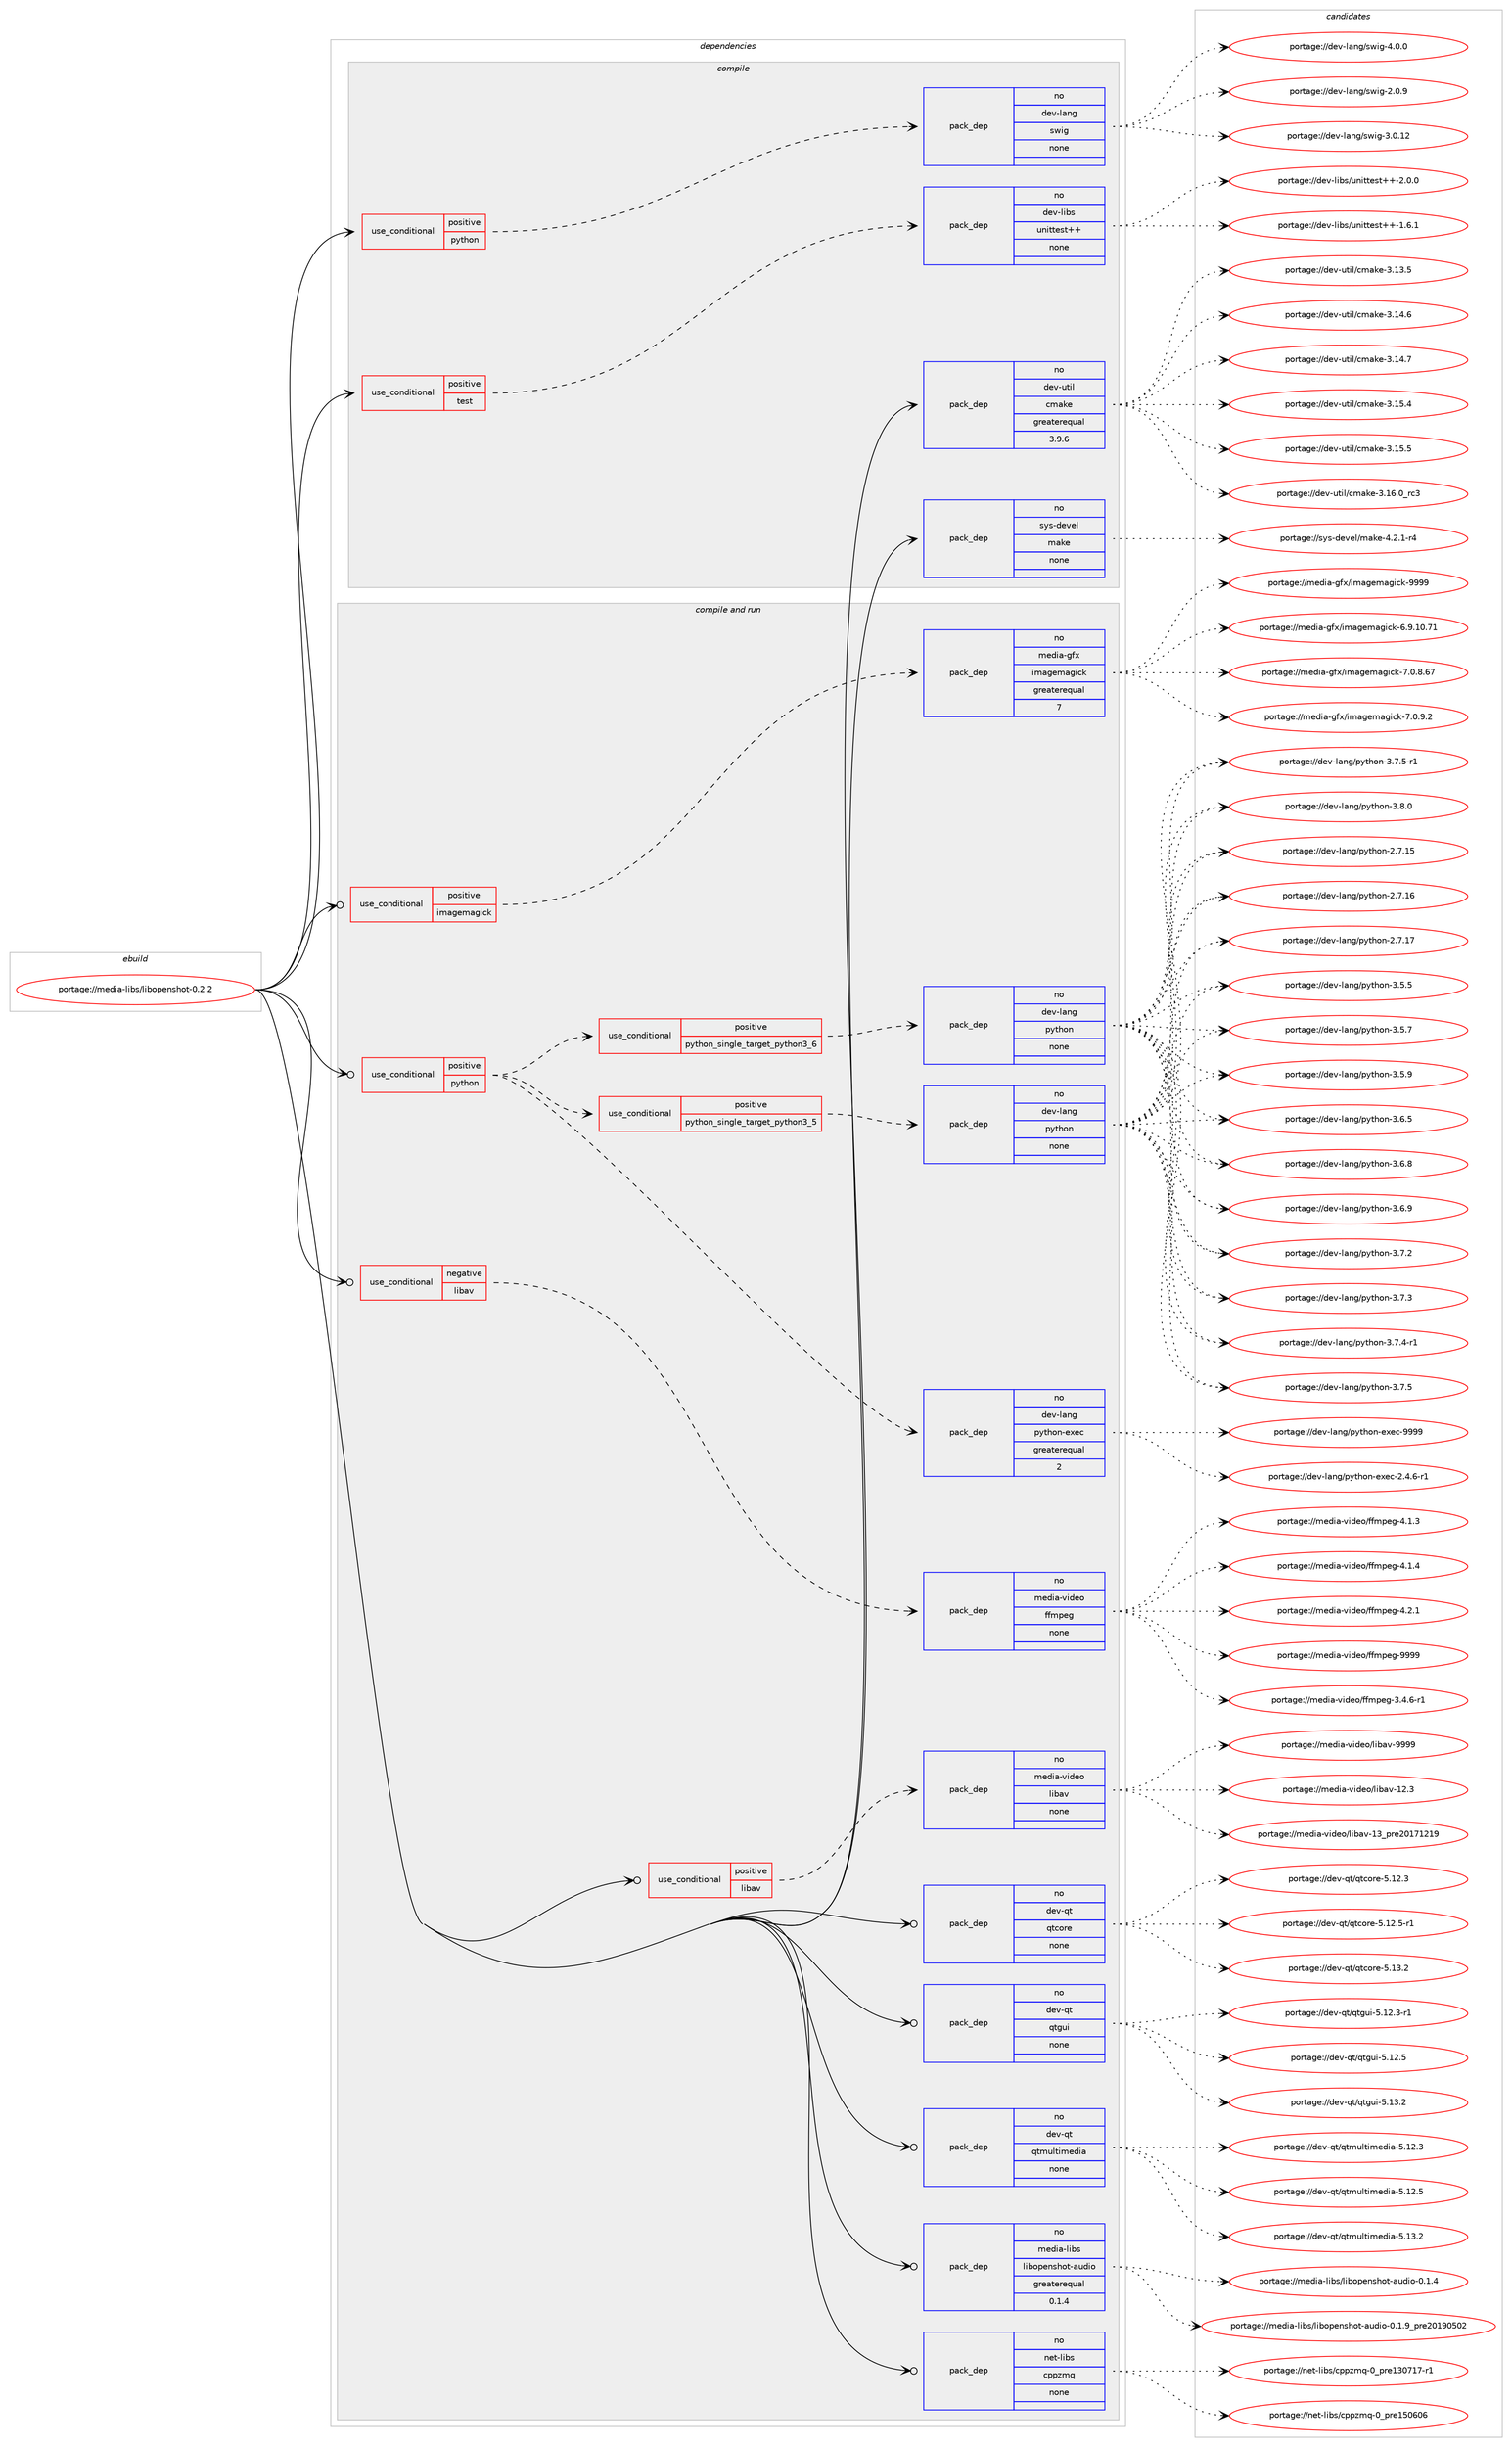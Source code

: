 digraph prolog {

# *************
# Graph options
# *************

newrank=true;
concentrate=true;
compound=true;
graph [rankdir=LR,fontname=Helvetica,fontsize=10,ranksep=1.5];#, ranksep=2.5, nodesep=0.2];
edge  [arrowhead=vee];
node  [fontname=Helvetica,fontsize=10];

# **********
# The ebuild
# **********

subgraph cluster_leftcol {
color=gray;
rank=same;
label=<<i>ebuild</i>>;
id [label="portage://media-libs/libopenshot-0.2.2", color=red, width=4, href="../media-libs/libopenshot-0.2.2.svg"];
}

# ****************
# The dependencies
# ****************

subgraph cluster_midcol {
color=gray;
label=<<i>dependencies</i>>;
subgraph cluster_compile {
fillcolor="#eeeeee";
style=filled;
label=<<i>compile</i>>;
subgraph cond80165 {
dependency321154 [label=<<TABLE BORDER="0" CELLBORDER="1" CELLSPACING="0" CELLPADDING="4"><TR><TD ROWSPAN="3" CELLPADDING="10">use_conditional</TD></TR><TR><TD>positive</TD></TR><TR><TD>python</TD></TR></TABLE>>, shape=none, color=red];
subgraph pack235753 {
dependency321155 [label=<<TABLE BORDER="0" CELLBORDER="1" CELLSPACING="0" CELLPADDING="4" WIDTH="220"><TR><TD ROWSPAN="6" CELLPADDING="30">pack_dep</TD></TR><TR><TD WIDTH="110">no</TD></TR><TR><TD>dev-lang</TD></TR><TR><TD>swig</TD></TR><TR><TD>none</TD></TR><TR><TD></TD></TR></TABLE>>, shape=none, color=blue];
}
dependency321154:e -> dependency321155:w [weight=20,style="dashed",arrowhead="vee"];
}
id:e -> dependency321154:w [weight=20,style="solid",arrowhead="vee"];
subgraph cond80166 {
dependency321156 [label=<<TABLE BORDER="0" CELLBORDER="1" CELLSPACING="0" CELLPADDING="4"><TR><TD ROWSPAN="3" CELLPADDING="10">use_conditional</TD></TR><TR><TD>positive</TD></TR><TR><TD>test</TD></TR></TABLE>>, shape=none, color=red];
subgraph pack235754 {
dependency321157 [label=<<TABLE BORDER="0" CELLBORDER="1" CELLSPACING="0" CELLPADDING="4" WIDTH="220"><TR><TD ROWSPAN="6" CELLPADDING="30">pack_dep</TD></TR><TR><TD WIDTH="110">no</TD></TR><TR><TD>dev-libs</TD></TR><TR><TD>unittest++</TD></TR><TR><TD>none</TD></TR><TR><TD></TD></TR></TABLE>>, shape=none, color=blue];
}
dependency321156:e -> dependency321157:w [weight=20,style="dashed",arrowhead="vee"];
}
id:e -> dependency321156:w [weight=20,style="solid",arrowhead="vee"];
subgraph pack235755 {
dependency321158 [label=<<TABLE BORDER="0" CELLBORDER="1" CELLSPACING="0" CELLPADDING="4" WIDTH="220"><TR><TD ROWSPAN="6" CELLPADDING="30">pack_dep</TD></TR><TR><TD WIDTH="110">no</TD></TR><TR><TD>dev-util</TD></TR><TR><TD>cmake</TD></TR><TR><TD>greaterequal</TD></TR><TR><TD>3.9.6</TD></TR></TABLE>>, shape=none, color=blue];
}
id:e -> dependency321158:w [weight=20,style="solid",arrowhead="vee"];
subgraph pack235756 {
dependency321159 [label=<<TABLE BORDER="0" CELLBORDER="1" CELLSPACING="0" CELLPADDING="4" WIDTH="220"><TR><TD ROWSPAN="6" CELLPADDING="30">pack_dep</TD></TR><TR><TD WIDTH="110">no</TD></TR><TR><TD>sys-devel</TD></TR><TR><TD>make</TD></TR><TR><TD>none</TD></TR><TR><TD></TD></TR></TABLE>>, shape=none, color=blue];
}
id:e -> dependency321159:w [weight=20,style="solid",arrowhead="vee"];
}
subgraph cluster_compileandrun {
fillcolor="#eeeeee";
style=filled;
label=<<i>compile and run</i>>;
subgraph cond80167 {
dependency321160 [label=<<TABLE BORDER="0" CELLBORDER="1" CELLSPACING="0" CELLPADDING="4"><TR><TD ROWSPAN="3" CELLPADDING="10">use_conditional</TD></TR><TR><TD>negative</TD></TR><TR><TD>libav</TD></TR></TABLE>>, shape=none, color=red];
subgraph pack235757 {
dependency321161 [label=<<TABLE BORDER="0" CELLBORDER="1" CELLSPACING="0" CELLPADDING="4" WIDTH="220"><TR><TD ROWSPAN="6" CELLPADDING="30">pack_dep</TD></TR><TR><TD WIDTH="110">no</TD></TR><TR><TD>media-video</TD></TR><TR><TD>ffmpeg</TD></TR><TR><TD>none</TD></TR><TR><TD></TD></TR></TABLE>>, shape=none, color=blue];
}
dependency321160:e -> dependency321161:w [weight=20,style="dashed",arrowhead="vee"];
}
id:e -> dependency321160:w [weight=20,style="solid",arrowhead="odotvee"];
subgraph cond80168 {
dependency321162 [label=<<TABLE BORDER="0" CELLBORDER="1" CELLSPACING="0" CELLPADDING="4"><TR><TD ROWSPAN="3" CELLPADDING="10">use_conditional</TD></TR><TR><TD>positive</TD></TR><TR><TD>imagemagick</TD></TR></TABLE>>, shape=none, color=red];
subgraph pack235758 {
dependency321163 [label=<<TABLE BORDER="0" CELLBORDER="1" CELLSPACING="0" CELLPADDING="4" WIDTH="220"><TR><TD ROWSPAN="6" CELLPADDING="30">pack_dep</TD></TR><TR><TD WIDTH="110">no</TD></TR><TR><TD>media-gfx</TD></TR><TR><TD>imagemagick</TD></TR><TR><TD>greaterequal</TD></TR><TR><TD>7</TD></TR></TABLE>>, shape=none, color=blue];
}
dependency321162:e -> dependency321163:w [weight=20,style="dashed",arrowhead="vee"];
}
id:e -> dependency321162:w [weight=20,style="solid",arrowhead="odotvee"];
subgraph cond80169 {
dependency321164 [label=<<TABLE BORDER="0" CELLBORDER="1" CELLSPACING="0" CELLPADDING="4"><TR><TD ROWSPAN="3" CELLPADDING="10">use_conditional</TD></TR><TR><TD>positive</TD></TR><TR><TD>libav</TD></TR></TABLE>>, shape=none, color=red];
subgraph pack235759 {
dependency321165 [label=<<TABLE BORDER="0" CELLBORDER="1" CELLSPACING="0" CELLPADDING="4" WIDTH="220"><TR><TD ROWSPAN="6" CELLPADDING="30">pack_dep</TD></TR><TR><TD WIDTH="110">no</TD></TR><TR><TD>media-video</TD></TR><TR><TD>libav</TD></TR><TR><TD>none</TD></TR><TR><TD></TD></TR></TABLE>>, shape=none, color=blue];
}
dependency321164:e -> dependency321165:w [weight=20,style="dashed",arrowhead="vee"];
}
id:e -> dependency321164:w [weight=20,style="solid",arrowhead="odotvee"];
subgraph cond80170 {
dependency321166 [label=<<TABLE BORDER="0" CELLBORDER="1" CELLSPACING="0" CELLPADDING="4"><TR><TD ROWSPAN="3" CELLPADDING="10">use_conditional</TD></TR><TR><TD>positive</TD></TR><TR><TD>python</TD></TR></TABLE>>, shape=none, color=red];
subgraph cond80171 {
dependency321167 [label=<<TABLE BORDER="0" CELLBORDER="1" CELLSPACING="0" CELLPADDING="4"><TR><TD ROWSPAN="3" CELLPADDING="10">use_conditional</TD></TR><TR><TD>positive</TD></TR><TR><TD>python_single_target_python3_5</TD></TR></TABLE>>, shape=none, color=red];
subgraph pack235760 {
dependency321168 [label=<<TABLE BORDER="0" CELLBORDER="1" CELLSPACING="0" CELLPADDING="4" WIDTH="220"><TR><TD ROWSPAN="6" CELLPADDING="30">pack_dep</TD></TR><TR><TD WIDTH="110">no</TD></TR><TR><TD>dev-lang</TD></TR><TR><TD>python</TD></TR><TR><TD>none</TD></TR><TR><TD></TD></TR></TABLE>>, shape=none, color=blue];
}
dependency321167:e -> dependency321168:w [weight=20,style="dashed",arrowhead="vee"];
}
dependency321166:e -> dependency321167:w [weight=20,style="dashed",arrowhead="vee"];
subgraph cond80172 {
dependency321169 [label=<<TABLE BORDER="0" CELLBORDER="1" CELLSPACING="0" CELLPADDING="4"><TR><TD ROWSPAN="3" CELLPADDING="10">use_conditional</TD></TR><TR><TD>positive</TD></TR><TR><TD>python_single_target_python3_6</TD></TR></TABLE>>, shape=none, color=red];
subgraph pack235761 {
dependency321170 [label=<<TABLE BORDER="0" CELLBORDER="1" CELLSPACING="0" CELLPADDING="4" WIDTH="220"><TR><TD ROWSPAN="6" CELLPADDING="30">pack_dep</TD></TR><TR><TD WIDTH="110">no</TD></TR><TR><TD>dev-lang</TD></TR><TR><TD>python</TD></TR><TR><TD>none</TD></TR><TR><TD></TD></TR></TABLE>>, shape=none, color=blue];
}
dependency321169:e -> dependency321170:w [weight=20,style="dashed",arrowhead="vee"];
}
dependency321166:e -> dependency321169:w [weight=20,style="dashed",arrowhead="vee"];
subgraph pack235762 {
dependency321171 [label=<<TABLE BORDER="0" CELLBORDER="1" CELLSPACING="0" CELLPADDING="4" WIDTH="220"><TR><TD ROWSPAN="6" CELLPADDING="30">pack_dep</TD></TR><TR><TD WIDTH="110">no</TD></TR><TR><TD>dev-lang</TD></TR><TR><TD>python-exec</TD></TR><TR><TD>greaterequal</TD></TR><TR><TD>2</TD></TR></TABLE>>, shape=none, color=blue];
}
dependency321166:e -> dependency321171:w [weight=20,style="dashed",arrowhead="vee"];
}
id:e -> dependency321166:w [weight=20,style="solid",arrowhead="odotvee"];
subgraph pack235763 {
dependency321172 [label=<<TABLE BORDER="0" CELLBORDER="1" CELLSPACING="0" CELLPADDING="4" WIDTH="220"><TR><TD ROWSPAN="6" CELLPADDING="30">pack_dep</TD></TR><TR><TD WIDTH="110">no</TD></TR><TR><TD>dev-qt</TD></TR><TR><TD>qtcore</TD></TR><TR><TD>none</TD></TR><TR><TD></TD></TR></TABLE>>, shape=none, color=blue];
}
id:e -> dependency321172:w [weight=20,style="solid",arrowhead="odotvee"];
subgraph pack235764 {
dependency321173 [label=<<TABLE BORDER="0" CELLBORDER="1" CELLSPACING="0" CELLPADDING="4" WIDTH="220"><TR><TD ROWSPAN="6" CELLPADDING="30">pack_dep</TD></TR><TR><TD WIDTH="110">no</TD></TR><TR><TD>dev-qt</TD></TR><TR><TD>qtgui</TD></TR><TR><TD>none</TD></TR><TR><TD></TD></TR></TABLE>>, shape=none, color=blue];
}
id:e -> dependency321173:w [weight=20,style="solid",arrowhead="odotvee"];
subgraph pack235765 {
dependency321174 [label=<<TABLE BORDER="0" CELLBORDER="1" CELLSPACING="0" CELLPADDING="4" WIDTH="220"><TR><TD ROWSPAN="6" CELLPADDING="30">pack_dep</TD></TR><TR><TD WIDTH="110">no</TD></TR><TR><TD>dev-qt</TD></TR><TR><TD>qtmultimedia</TD></TR><TR><TD>none</TD></TR><TR><TD></TD></TR></TABLE>>, shape=none, color=blue];
}
id:e -> dependency321174:w [weight=20,style="solid",arrowhead="odotvee"];
subgraph pack235766 {
dependency321175 [label=<<TABLE BORDER="0" CELLBORDER="1" CELLSPACING="0" CELLPADDING="4" WIDTH="220"><TR><TD ROWSPAN="6" CELLPADDING="30">pack_dep</TD></TR><TR><TD WIDTH="110">no</TD></TR><TR><TD>media-libs</TD></TR><TR><TD>libopenshot-audio</TD></TR><TR><TD>greaterequal</TD></TR><TR><TD>0.1.4</TD></TR></TABLE>>, shape=none, color=blue];
}
id:e -> dependency321175:w [weight=20,style="solid",arrowhead="odotvee"];
subgraph pack235767 {
dependency321176 [label=<<TABLE BORDER="0" CELLBORDER="1" CELLSPACING="0" CELLPADDING="4" WIDTH="220"><TR><TD ROWSPAN="6" CELLPADDING="30">pack_dep</TD></TR><TR><TD WIDTH="110">no</TD></TR><TR><TD>net-libs</TD></TR><TR><TD>cppzmq</TD></TR><TR><TD>none</TD></TR><TR><TD></TD></TR></TABLE>>, shape=none, color=blue];
}
id:e -> dependency321176:w [weight=20,style="solid",arrowhead="odotvee"];
}
subgraph cluster_run {
fillcolor="#eeeeee";
style=filled;
label=<<i>run</i>>;
}
}

# **************
# The candidates
# **************

subgraph cluster_choices {
rank=same;
color=gray;
label=<<i>candidates</i>>;

subgraph choice235753 {
color=black;
nodesep=1;
choiceportage100101118451089711010347115119105103455046484657 [label="portage://dev-lang/swig-2.0.9", color=red, width=4,href="../dev-lang/swig-2.0.9.svg"];
choiceportage10010111845108971101034711511910510345514648464950 [label="portage://dev-lang/swig-3.0.12", color=red, width=4,href="../dev-lang/swig-3.0.12.svg"];
choiceportage100101118451089711010347115119105103455246484648 [label="portage://dev-lang/swig-4.0.0", color=red, width=4,href="../dev-lang/swig-4.0.0.svg"];
dependency321155:e -> choiceportage100101118451089711010347115119105103455046484657:w [style=dotted,weight="100"];
dependency321155:e -> choiceportage10010111845108971101034711511910510345514648464950:w [style=dotted,weight="100"];
dependency321155:e -> choiceportage100101118451089711010347115119105103455246484648:w [style=dotted,weight="100"];
}
subgraph choice235754 {
color=black;
nodesep=1;
choiceportage1001011184510810598115471171101051161161011151164343454946544649 [label="portage://dev-libs/unittest++-1.6.1", color=red, width=4,href="../dev-libs/unittest++-1.6.1.svg"];
choiceportage1001011184510810598115471171101051161161011151164343455046484648 [label="portage://dev-libs/unittest++-2.0.0", color=red, width=4,href="../dev-libs/unittest++-2.0.0.svg"];
dependency321157:e -> choiceportage1001011184510810598115471171101051161161011151164343454946544649:w [style=dotted,weight="100"];
dependency321157:e -> choiceportage1001011184510810598115471171101051161161011151164343455046484648:w [style=dotted,weight="100"];
}
subgraph choice235755 {
color=black;
nodesep=1;
choiceportage1001011184511711610510847991099710710145514649514653 [label="portage://dev-util/cmake-3.13.5", color=red, width=4,href="../dev-util/cmake-3.13.5.svg"];
choiceportage1001011184511711610510847991099710710145514649524654 [label="portage://dev-util/cmake-3.14.6", color=red, width=4,href="../dev-util/cmake-3.14.6.svg"];
choiceportage1001011184511711610510847991099710710145514649524655 [label="portage://dev-util/cmake-3.14.7", color=red, width=4,href="../dev-util/cmake-3.14.7.svg"];
choiceportage1001011184511711610510847991099710710145514649534652 [label="portage://dev-util/cmake-3.15.4", color=red, width=4,href="../dev-util/cmake-3.15.4.svg"];
choiceportage1001011184511711610510847991099710710145514649534653 [label="portage://dev-util/cmake-3.15.5", color=red, width=4,href="../dev-util/cmake-3.15.5.svg"];
choiceportage1001011184511711610510847991099710710145514649544648951149951 [label="portage://dev-util/cmake-3.16.0_rc3", color=red, width=4,href="../dev-util/cmake-3.16.0_rc3.svg"];
dependency321158:e -> choiceportage1001011184511711610510847991099710710145514649514653:w [style=dotted,weight="100"];
dependency321158:e -> choiceportage1001011184511711610510847991099710710145514649524654:w [style=dotted,weight="100"];
dependency321158:e -> choiceportage1001011184511711610510847991099710710145514649524655:w [style=dotted,weight="100"];
dependency321158:e -> choiceportage1001011184511711610510847991099710710145514649534652:w [style=dotted,weight="100"];
dependency321158:e -> choiceportage1001011184511711610510847991099710710145514649534653:w [style=dotted,weight="100"];
dependency321158:e -> choiceportage1001011184511711610510847991099710710145514649544648951149951:w [style=dotted,weight="100"];
}
subgraph choice235756 {
color=black;
nodesep=1;
choiceportage1151211154510010111810110847109971071014552465046494511452 [label="portage://sys-devel/make-4.2.1-r4", color=red, width=4,href="../sys-devel/make-4.2.1-r4.svg"];
dependency321159:e -> choiceportage1151211154510010111810110847109971071014552465046494511452:w [style=dotted,weight="100"];
}
subgraph choice235757 {
color=black;
nodesep=1;
choiceportage1091011001059745118105100101111471021021091121011034551465246544511449 [label="portage://media-video/ffmpeg-3.4.6-r1", color=red, width=4,href="../media-video/ffmpeg-3.4.6-r1.svg"];
choiceportage109101100105974511810510010111147102102109112101103455246494651 [label="portage://media-video/ffmpeg-4.1.3", color=red, width=4,href="../media-video/ffmpeg-4.1.3.svg"];
choiceportage109101100105974511810510010111147102102109112101103455246494652 [label="portage://media-video/ffmpeg-4.1.4", color=red, width=4,href="../media-video/ffmpeg-4.1.4.svg"];
choiceportage109101100105974511810510010111147102102109112101103455246504649 [label="portage://media-video/ffmpeg-4.2.1", color=red, width=4,href="../media-video/ffmpeg-4.2.1.svg"];
choiceportage1091011001059745118105100101111471021021091121011034557575757 [label="portage://media-video/ffmpeg-9999", color=red, width=4,href="../media-video/ffmpeg-9999.svg"];
dependency321161:e -> choiceportage1091011001059745118105100101111471021021091121011034551465246544511449:w [style=dotted,weight="100"];
dependency321161:e -> choiceportage109101100105974511810510010111147102102109112101103455246494651:w [style=dotted,weight="100"];
dependency321161:e -> choiceportage109101100105974511810510010111147102102109112101103455246494652:w [style=dotted,weight="100"];
dependency321161:e -> choiceportage109101100105974511810510010111147102102109112101103455246504649:w [style=dotted,weight="100"];
dependency321161:e -> choiceportage1091011001059745118105100101111471021021091121011034557575757:w [style=dotted,weight="100"];
}
subgraph choice235758 {
color=black;
nodesep=1;
choiceportage10910110010597451031021204710510997103101109971031059910745544657464948465549 [label="portage://media-gfx/imagemagick-6.9.10.71", color=red, width=4,href="../media-gfx/imagemagick-6.9.10.71.svg"];
choiceportage109101100105974510310212047105109971031011099710310599107455546484656465455 [label="portage://media-gfx/imagemagick-7.0.8.67", color=red, width=4,href="../media-gfx/imagemagick-7.0.8.67.svg"];
choiceportage1091011001059745103102120471051099710310110997103105991074555464846574650 [label="portage://media-gfx/imagemagick-7.0.9.2", color=red, width=4,href="../media-gfx/imagemagick-7.0.9.2.svg"];
choiceportage1091011001059745103102120471051099710310110997103105991074557575757 [label="portage://media-gfx/imagemagick-9999", color=red, width=4,href="../media-gfx/imagemagick-9999.svg"];
dependency321163:e -> choiceportage10910110010597451031021204710510997103101109971031059910745544657464948465549:w [style=dotted,weight="100"];
dependency321163:e -> choiceportage109101100105974510310212047105109971031011099710310599107455546484656465455:w [style=dotted,weight="100"];
dependency321163:e -> choiceportage1091011001059745103102120471051099710310110997103105991074555464846574650:w [style=dotted,weight="100"];
dependency321163:e -> choiceportage1091011001059745103102120471051099710310110997103105991074557575757:w [style=dotted,weight="100"];
}
subgraph choice235759 {
color=black;
nodesep=1;
choiceportage10910110010597451181051001011114710810598971184549504651 [label="portage://media-video/libav-12.3", color=red, width=4,href="../media-video/libav-12.3.svg"];
choiceportage1091011001059745118105100101111471081059897118454951951121141015048495549504957 [label="portage://media-video/libav-13_pre20171219", color=red, width=4,href="../media-video/libav-13_pre20171219.svg"];
choiceportage10910110010597451181051001011114710810598971184557575757 [label="portage://media-video/libav-9999", color=red, width=4,href="../media-video/libav-9999.svg"];
dependency321165:e -> choiceportage10910110010597451181051001011114710810598971184549504651:w [style=dotted,weight="100"];
dependency321165:e -> choiceportage1091011001059745118105100101111471081059897118454951951121141015048495549504957:w [style=dotted,weight="100"];
dependency321165:e -> choiceportage10910110010597451181051001011114710810598971184557575757:w [style=dotted,weight="100"];
}
subgraph choice235760 {
color=black;
nodesep=1;
choiceportage10010111845108971101034711212111610411111045504655464953 [label="portage://dev-lang/python-2.7.15", color=red, width=4,href="../dev-lang/python-2.7.15.svg"];
choiceportage10010111845108971101034711212111610411111045504655464954 [label="portage://dev-lang/python-2.7.16", color=red, width=4,href="../dev-lang/python-2.7.16.svg"];
choiceportage10010111845108971101034711212111610411111045504655464955 [label="portage://dev-lang/python-2.7.17", color=red, width=4,href="../dev-lang/python-2.7.17.svg"];
choiceportage100101118451089711010347112121116104111110455146534653 [label="portage://dev-lang/python-3.5.5", color=red, width=4,href="../dev-lang/python-3.5.5.svg"];
choiceportage100101118451089711010347112121116104111110455146534655 [label="portage://dev-lang/python-3.5.7", color=red, width=4,href="../dev-lang/python-3.5.7.svg"];
choiceportage100101118451089711010347112121116104111110455146534657 [label="portage://dev-lang/python-3.5.9", color=red, width=4,href="../dev-lang/python-3.5.9.svg"];
choiceportage100101118451089711010347112121116104111110455146544653 [label="portage://dev-lang/python-3.6.5", color=red, width=4,href="../dev-lang/python-3.6.5.svg"];
choiceportage100101118451089711010347112121116104111110455146544656 [label="portage://dev-lang/python-3.6.8", color=red, width=4,href="../dev-lang/python-3.6.8.svg"];
choiceportage100101118451089711010347112121116104111110455146544657 [label="portage://dev-lang/python-3.6.9", color=red, width=4,href="../dev-lang/python-3.6.9.svg"];
choiceportage100101118451089711010347112121116104111110455146554650 [label="portage://dev-lang/python-3.7.2", color=red, width=4,href="../dev-lang/python-3.7.2.svg"];
choiceportage100101118451089711010347112121116104111110455146554651 [label="portage://dev-lang/python-3.7.3", color=red, width=4,href="../dev-lang/python-3.7.3.svg"];
choiceportage1001011184510897110103471121211161041111104551465546524511449 [label="portage://dev-lang/python-3.7.4-r1", color=red, width=4,href="../dev-lang/python-3.7.4-r1.svg"];
choiceportage100101118451089711010347112121116104111110455146554653 [label="portage://dev-lang/python-3.7.5", color=red, width=4,href="../dev-lang/python-3.7.5.svg"];
choiceportage1001011184510897110103471121211161041111104551465546534511449 [label="portage://dev-lang/python-3.7.5-r1", color=red, width=4,href="../dev-lang/python-3.7.5-r1.svg"];
choiceportage100101118451089711010347112121116104111110455146564648 [label="portage://dev-lang/python-3.8.0", color=red, width=4,href="../dev-lang/python-3.8.0.svg"];
dependency321168:e -> choiceportage10010111845108971101034711212111610411111045504655464953:w [style=dotted,weight="100"];
dependency321168:e -> choiceportage10010111845108971101034711212111610411111045504655464954:w [style=dotted,weight="100"];
dependency321168:e -> choiceportage10010111845108971101034711212111610411111045504655464955:w [style=dotted,weight="100"];
dependency321168:e -> choiceportage100101118451089711010347112121116104111110455146534653:w [style=dotted,weight="100"];
dependency321168:e -> choiceportage100101118451089711010347112121116104111110455146534655:w [style=dotted,weight="100"];
dependency321168:e -> choiceportage100101118451089711010347112121116104111110455146534657:w [style=dotted,weight="100"];
dependency321168:e -> choiceportage100101118451089711010347112121116104111110455146544653:w [style=dotted,weight="100"];
dependency321168:e -> choiceportage100101118451089711010347112121116104111110455146544656:w [style=dotted,weight="100"];
dependency321168:e -> choiceportage100101118451089711010347112121116104111110455146544657:w [style=dotted,weight="100"];
dependency321168:e -> choiceportage100101118451089711010347112121116104111110455146554650:w [style=dotted,weight="100"];
dependency321168:e -> choiceportage100101118451089711010347112121116104111110455146554651:w [style=dotted,weight="100"];
dependency321168:e -> choiceportage1001011184510897110103471121211161041111104551465546524511449:w [style=dotted,weight="100"];
dependency321168:e -> choiceportage100101118451089711010347112121116104111110455146554653:w [style=dotted,weight="100"];
dependency321168:e -> choiceportage1001011184510897110103471121211161041111104551465546534511449:w [style=dotted,weight="100"];
dependency321168:e -> choiceportage100101118451089711010347112121116104111110455146564648:w [style=dotted,weight="100"];
}
subgraph choice235761 {
color=black;
nodesep=1;
choiceportage10010111845108971101034711212111610411111045504655464953 [label="portage://dev-lang/python-2.7.15", color=red, width=4,href="../dev-lang/python-2.7.15.svg"];
choiceportage10010111845108971101034711212111610411111045504655464954 [label="portage://dev-lang/python-2.7.16", color=red, width=4,href="../dev-lang/python-2.7.16.svg"];
choiceportage10010111845108971101034711212111610411111045504655464955 [label="portage://dev-lang/python-2.7.17", color=red, width=4,href="../dev-lang/python-2.7.17.svg"];
choiceportage100101118451089711010347112121116104111110455146534653 [label="portage://dev-lang/python-3.5.5", color=red, width=4,href="../dev-lang/python-3.5.5.svg"];
choiceportage100101118451089711010347112121116104111110455146534655 [label="portage://dev-lang/python-3.5.7", color=red, width=4,href="../dev-lang/python-3.5.7.svg"];
choiceportage100101118451089711010347112121116104111110455146534657 [label="portage://dev-lang/python-3.5.9", color=red, width=4,href="../dev-lang/python-3.5.9.svg"];
choiceportage100101118451089711010347112121116104111110455146544653 [label="portage://dev-lang/python-3.6.5", color=red, width=4,href="../dev-lang/python-3.6.5.svg"];
choiceportage100101118451089711010347112121116104111110455146544656 [label="portage://dev-lang/python-3.6.8", color=red, width=4,href="../dev-lang/python-3.6.8.svg"];
choiceportage100101118451089711010347112121116104111110455146544657 [label="portage://dev-lang/python-3.6.9", color=red, width=4,href="../dev-lang/python-3.6.9.svg"];
choiceportage100101118451089711010347112121116104111110455146554650 [label="portage://dev-lang/python-3.7.2", color=red, width=4,href="../dev-lang/python-3.7.2.svg"];
choiceportage100101118451089711010347112121116104111110455146554651 [label="portage://dev-lang/python-3.7.3", color=red, width=4,href="../dev-lang/python-3.7.3.svg"];
choiceportage1001011184510897110103471121211161041111104551465546524511449 [label="portage://dev-lang/python-3.7.4-r1", color=red, width=4,href="../dev-lang/python-3.7.4-r1.svg"];
choiceportage100101118451089711010347112121116104111110455146554653 [label="portage://dev-lang/python-3.7.5", color=red, width=4,href="../dev-lang/python-3.7.5.svg"];
choiceportage1001011184510897110103471121211161041111104551465546534511449 [label="portage://dev-lang/python-3.7.5-r1", color=red, width=4,href="../dev-lang/python-3.7.5-r1.svg"];
choiceportage100101118451089711010347112121116104111110455146564648 [label="portage://dev-lang/python-3.8.0", color=red, width=4,href="../dev-lang/python-3.8.0.svg"];
dependency321170:e -> choiceportage10010111845108971101034711212111610411111045504655464953:w [style=dotted,weight="100"];
dependency321170:e -> choiceportage10010111845108971101034711212111610411111045504655464954:w [style=dotted,weight="100"];
dependency321170:e -> choiceportage10010111845108971101034711212111610411111045504655464955:w [style=dotted,weight="100"];
dependency321170:e -> choiceportage100101118451089711010347112121116104111110455146534653:w [style=dotted,weight="100"];
dependency321170:e -> choiceportage100101118451089711010347112121116104111110455146534655:w [style=dotted,weight="100"];
dependency321170:e -> choiceportage100101118451089711010347112121116104111110455146534657:w [style=dotted,weight="100"];
dependency321170:e -> choiceportage100101118451089711010347112121116104111110455146544653:w [style=dotted,weight="100"];
dependency321170:e -> choiceportage100101118451089711010347112121116104111110455146544656:w [style=dotted,weight="100"];
dependency321170:e -> choiceportage100101118451089711010347112121116104111110455146544657:w [style=dotted,weight="100"];
dependency321170:e -> choiceportage100101118451089711010347112121116104111110455146554650:w [style=dotted,weight="100"];
dependency321170:e -> choiceportage100101118451089711010347112121116104111110455146554651:w [style=dotted,weight="100"];
dependency321170:e -> choiceportage1001011184510897110103471121211161041111104551465546524511449:w [style=dotted,weight="100"];
dependency321170:e -> choiceportage100101118451089711010347112121116104111110455146554653:w [style=dotted,weight="100"];
dependency321170:e -> choiceportage1001011184510897110103471121211161041111104551465546534511449:w [style=dotted,weight="100"];
dependency321170:e -> choiceportage100101118451089711010347112121116104111110455146564648:w [style=dotted,weight="100"];
}
subgraph choice235762 {
color=black;
nodesep=1;
choiceportage10010111845108971101034711212111610411111045101120101994550465246544511449 [label="portage://dev-lang/python-exec-2.4.6-r1", color=red, width=4,href="../dev-lang/python-exec-2.4.6-r1.svg"];
choiceportage10010111845108971101034711212111610411111045101120101994557575757 [label="portage://dev-lang/python-exec-9999", color=red, width=4,href="../dev-lang/python-exec-9999.svg"];
dependency321171:e -> choiceportage10010111845108971101034711212111610411111045101120101994550465246544511449:w [style=dotted,weight="100"];
dependency321171:e -> choiceportage10010111845108971101034711212111610411111045101120101994557575757:w [style=dotted,weight="100"];
}
subgraph choice235763 {
color=black;
nodesep=1;
choiceportage10010111845113116471131169911111410145534649504651 [label="portage://dev-qt/qtcore-5.12.3", color=red, width=4,href="../dev-qt/qtcore-5.12.3.svg"];
choiceportage100101118451131164711311699111114101455346495046534511449 [label="portage://dev-qt/qtcore-5.12.5-r1", color=red, width=4,href="../dev-qt/qtcore-5.12.5-r1.svg"];
choiceportage10010111845113116471131169911111410145534649514650 [label="portage://dev-qt/qtcore-5.13.2", color=red, width=4,href="../dev-qt/qtcore-5.13.2.svg"];
dependency321172:e -> choiceportage10010111845113116471131169911111410145534649504651:w [style=dotted,weight="100"];
dependency321172:e -> choiceportage100101118451131164711311699111114101455346495046534511449:w [style=dotted,weight="100"];
dependency321172:e -> choiceportage10010111845113116471131169911111410145534649514650:w [style=dotted,weight="100"];
}
subgraph choice235764 {
color=black;
nodesep=1;
choiceportage1001011184511311647113116103117105455346495046514511449 [label="portage://dev-qt/qtgui-5.12.3-r1", color=red, width=4,href="../dev-qt/qtgui-5.12.3-r1.svg"];
choiceportage100101118451131164711311610311710545534649504653 [label="portage://dev-qt/qtgui-5.12.5", color=red, width=4,href="../dev-qt/qtgui-5.12.5.svg"];
choiceportage100101118451131164711311610311710545534649514650 [label="portage://dev-qt/qtgui-5.13.2", color=red, width=4,href="../dev-qt/qtgui-5.13.2.svg"];
dependency321173:e -> choiceportage1001011184511311647113116103117105455346495046514511449:w [style=dotted,weight="100"];
dependency321173:e -> choiceportage100101118451131164711311610311710545534649504653:w [style=dotted,weight="100"];
dependency321173:e -> choiceportage100101118451131164711311610311710545534649514650:w [style=dotted,weight="100"];
}
subgraph choice235765 {
color=black;
nodesep=1;
choiceportage10010111845113116471131161091171081161051091011001059745534649504651 [label="portage://dev-qt/qtmultimedia-5.12.3", color=red, width=4,href="../dev-qt/qtmultimedia-5.12.3.svg"];
choiceportage10010111845113116471131161091171081161051091011001059745534649504653 [label="portage://dev-qt/qtmultimedia-5.12.5", color=red, width=4,href="../dev-qt/qtmultimedia-5.12.5.svg"];
choiceportage10010111845113116471131161091171081161051091011001059745534649514650 [label="portage://dev-qt/qtmultimedia-5.13.2", color=red, width=4,href="../dev-qt/qtmultimedia-5.13.2.svg"];
dependency321174:e -> choiceportage10010111845113116471131161091171081161051091011001059745534649504651:w [style=dotted,weight="100"];
dependency321174:e -> choiceportage10010111845113116471131161091171081161051091011001059745534649504653:w [style=dotted,weight="100"];
dependency321174:e -> choiceportage10010111845113116471131161091171081161051091011001059745534649514650:w [style=dotted,weight="100"];
}
subgraph choice235766 {
color=black;
nodesep=1;
choiceportage10910110010597451081059811547108105981111121011101151041111164597117100105111454846494652 [label="portage://media-libs/libopenshot-audio-0.1.4", color=red, width=4,href="../media-libs/libopenshot-audio-0.1.4.svg"];
choiceportage10910110010597451081059811547108105981111121011101151041111164597117100105111454846494657951121141015048495748534850 [label="portage://media-libs/libopenshot-audio-0.1.9_pre20190502", color=red, width=4,href="../media-libs/libopenshot-audio-0.1.9_pre20190502.svg"];
dependency321175:e -> choiceportage10910110010597451081059811547108105981111121011101151041111164597117100105111454846494652:w [style=dotted,weight="100"];
dependency321175:e -> choiceportage10910110010597451081059811547108105981111121011101151041111164597117100105111454846494657951121141015048495748534850:w [style=dotted,weight="100"];
}
subgraph choice235767 {
color=black;
nodesep=1;
choiceportage110101116451081059811547991121121221091134548951121141014951485549554511449 [label="portage://net-libs/cppzmq-0_pre130717-r1", color=red, width=4,href="../net-libs/cppzmq-0_pre130717-r1.svg"];
choiceportage11010111645108105981154799112112122109113454895112114101495348544854 [label="portage://net-libs/cppzmq-0_pre150606", color=red, width=4,href="../net-libs/cppzmq-0_pre150606.svg"];
dependency321176:e -> choiceportage110101116451081059811547991121121221091134548951121141014951485549554511449:w [style=dotted,weight="100"];
dependency321176:e -> choiceportage11010111645108105981154799112112122109113454895112114101495348544854:w [style=dotted,weight="100"];
}
}

}
